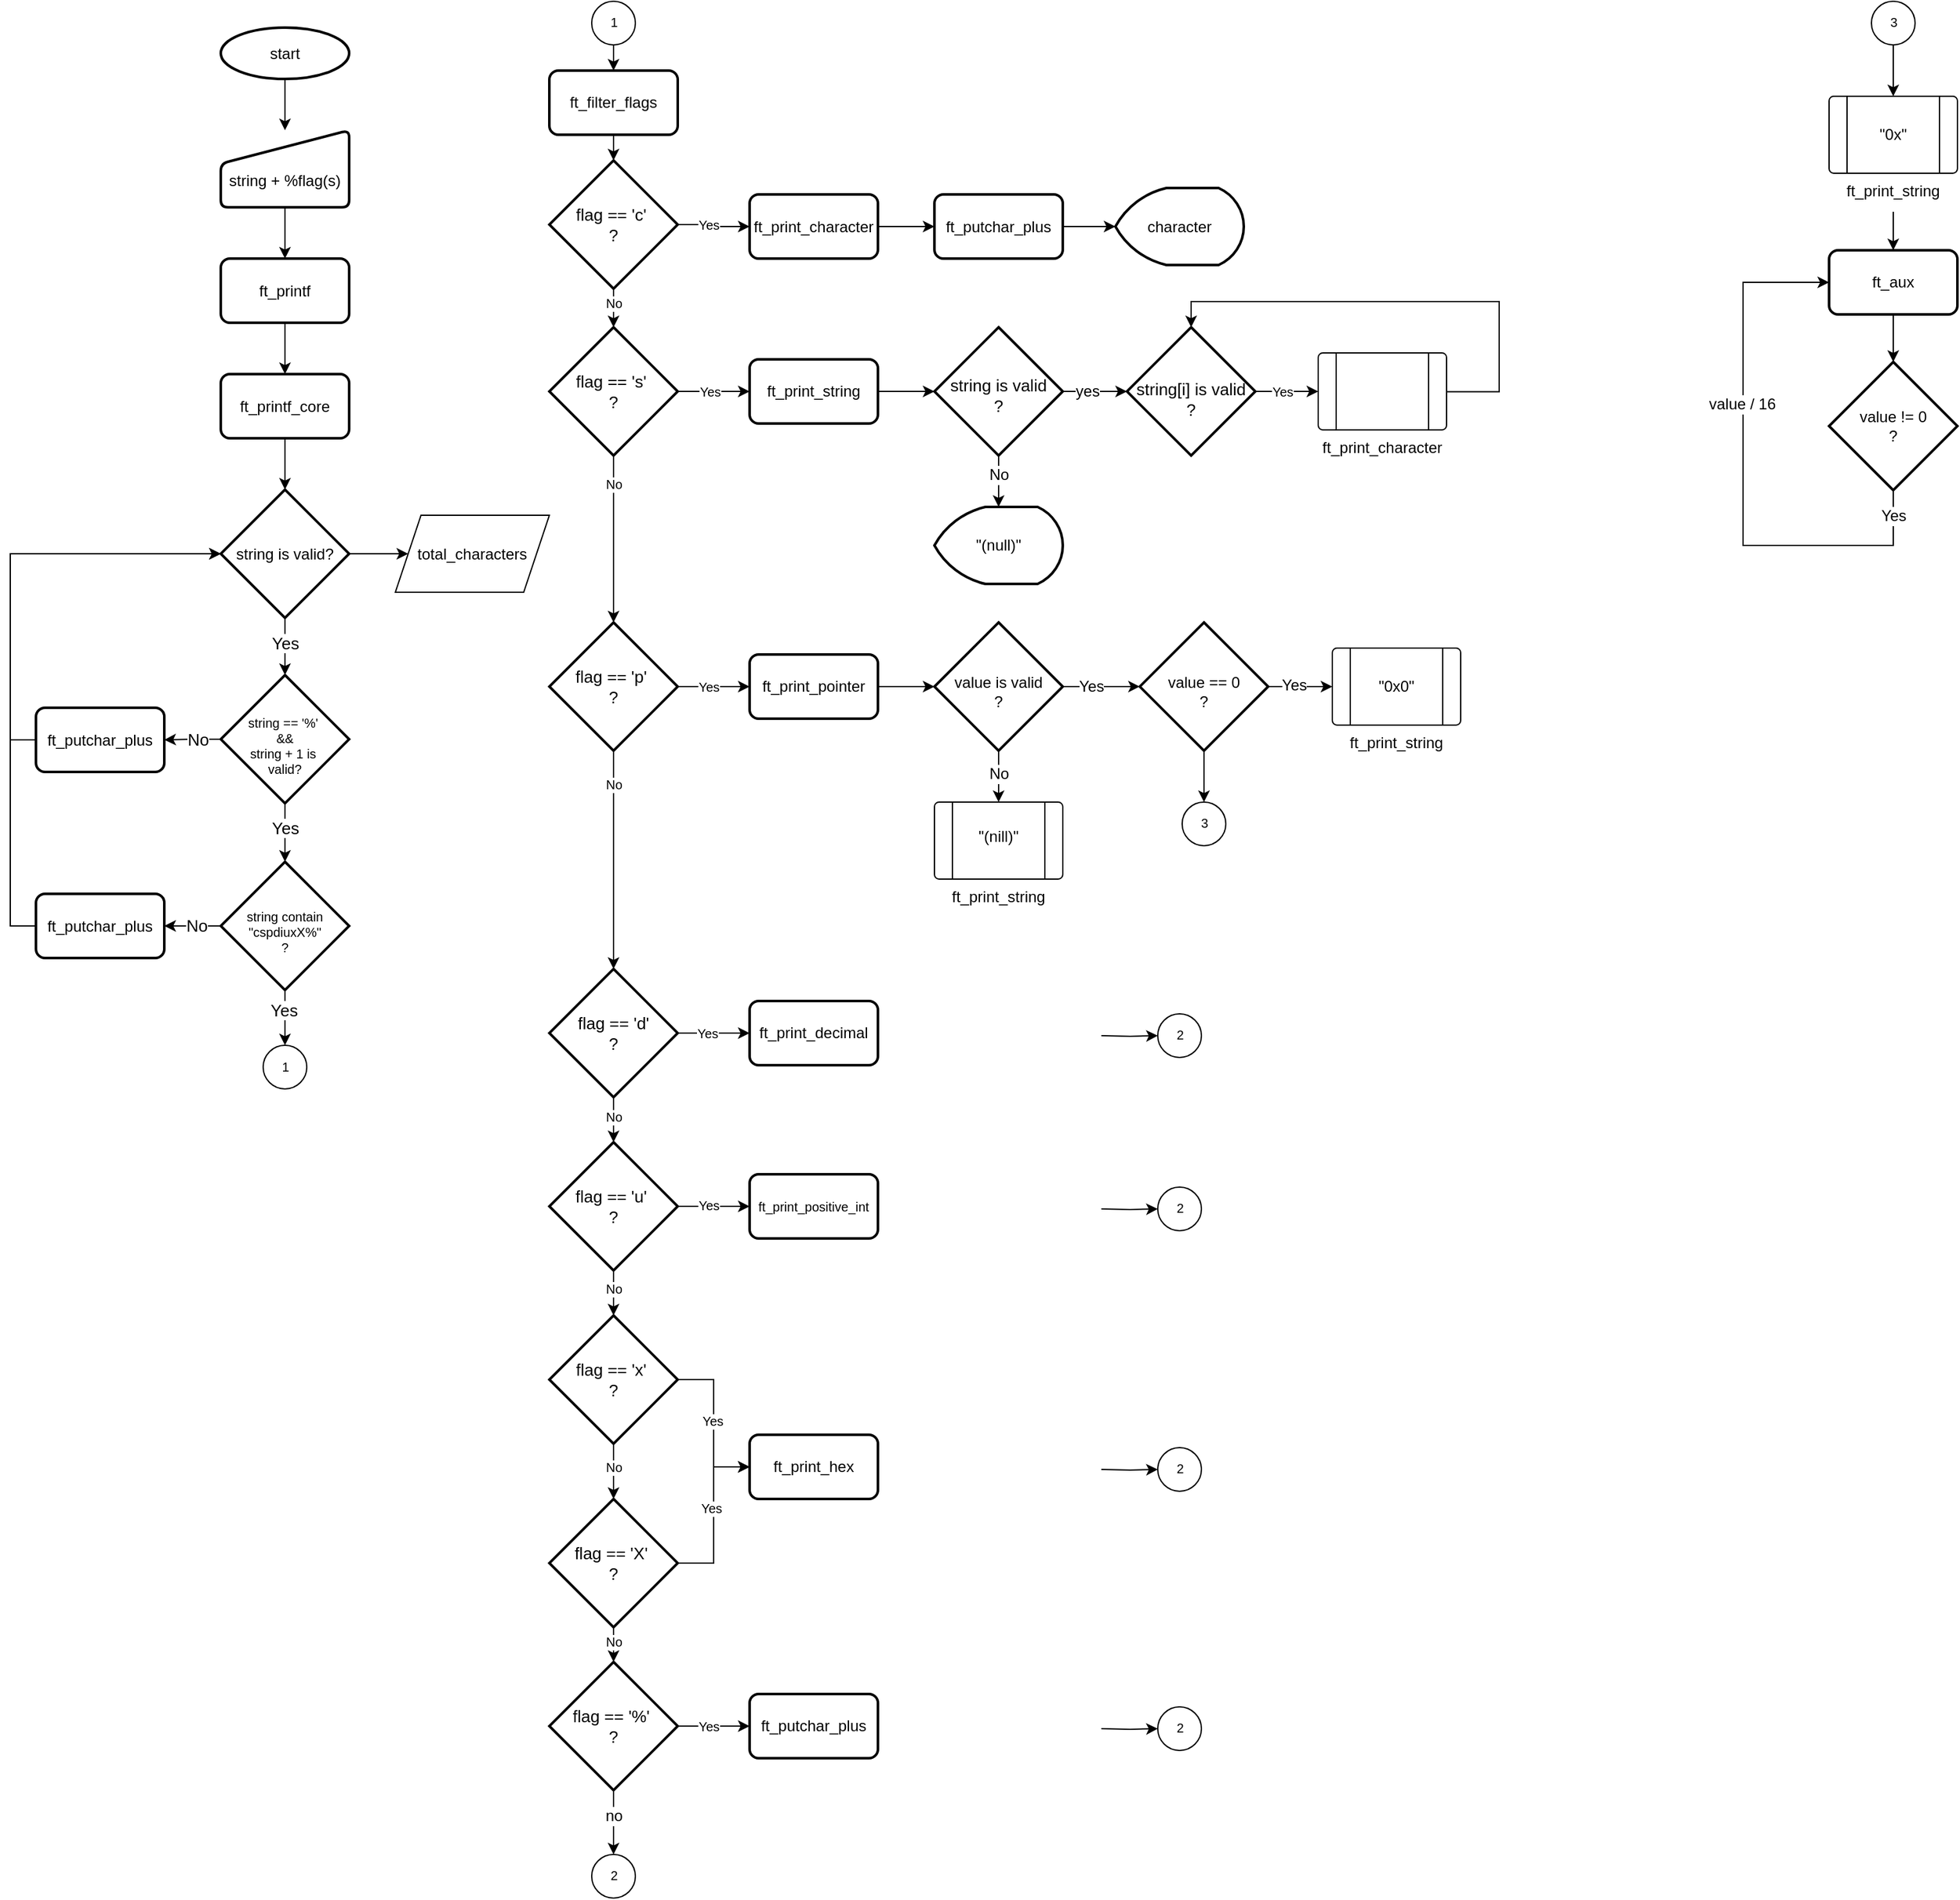 <mxfile version="17.4.2" type="github">
  <diagram id="Z2IXjDK4iMMKSUn22XJM" name="Page-1">
    <mxGraphModel dx="1221" dy="672" grid="1" gridSize="10" guides="1" tooltips="1" connect="1" arrows="1" fold="1" page="1" pageScale="1" pageWidth="827" pageHeight="1169" math="0" shadow="0">
      <root>
        <mxCell id="0" />
        <mxCell id="1" parent="0" />
        <mxCell id="54CzL21Gr6Z5AYCmhDpJ-4" value="" style="edgeStyle=orthogonalEdgeStyle;rounded=0;orthogonalLoop=1;jettySize=auto;html=1;" edge="1" parent="1" source="54CzL21Gr6Z5AYCmhDpJ-1" target="54CzL21Gr6Z5AYCmhDpJ-3">
          <mxGeometry relative="1" as="geometry" />
        </mxCell>
        <mxCell id="54CzL21Gr6Z5AYCmhDpJ-1" value="start" style="strokeWidth=2;html=1;shape=mxgraph.flowchart.start_1;whiteSpace=wrap;" vertex="1" parent="1">
          <mxGeometry x="204.02" y="26.5" width="100" height="40" as="geometry" />
        </mxCell>
        <mxCell id="54CzL21Gr6Z5AYCmhDpJ-11" value="" style="edgeStyle=orthogonalEdgeStyle;rounded=0;orthogonalLoop=1;jettySize=auto;html=1;" edge="1" parent="1" source="54CzL21Gr6Z5AYCmhDpJ-3" target="54CzL21Gr6Z5AYCmhDpJ-10">
          <mxGeometry relative="1" as="geometry" />
        </mxCell>
        <mxCell id="54CzL21Gr6Z5AYCmhDpJ-3" value="string + %flag(s)" style="html=1;strokeWidth=2;shape=manualInput;whiteSpace=wrap;rounded=1;size=26;arcSize=11;verticalAlign=middle;horizontal=1;spacingTop=18;" vertex="1" parent="1">
          <mxGeometry x="204.02" y="106.5" width="100" height="60" as="geometry" />
        </mxCell>
        <mxCell id="54CzL21Gr6Z5AYCmhDpJ-13" value="" style="edgeStyle=orthogonalEdgeStyle;rounded=0;orthogonalLoop=1;jettySize=auto;html=1;" edge="1" parent="1" source="54CzL21Gr6Z5AYCmhDpJ-10" target="54CzL21Gr6Z5AYCmhDpJ-12">
          <mxGeometry relative="1" as="geometry" />
        </mxCell>
        <mxCell id="54CzL21Gr6Z5AYCmhDpJ-10" value="ft_printf" style="rounded=1;whiteSpace=wrap;html=1;absoluteArcSize=1;arcSize=14;strokeWidth=2;" vertex="1" parent="1">
          <mxGeometry x="204.02" y="206.5" width="100" height="50" as="geometry" />
        </mxCell>
        <mxCell id="54CzL21Gr6Z5AYCmhDpJ-15" value="" style="edgeStyle=orthogonalEdgeStyle;rounded=0;orthogonalLoop=1;jettySize=auto;html=1;" edge="1" parent="1" source="54CzL21Gr6Z5AYCmhDpJ-12" target="54CzL21Gr6Z5AYCmhDpJ-14">
          <mxGeometry relative="1" as="geometry" />
        </mxCell>
        <mxCell id="54CzL21Gr6Z5AYCmhDpJ-12" value="ft_printf_core" style="rounded=1;whiteSpace=wrap;html=1;absoluteArcSize=1;arcSize=14;strokeWidth=2;" vertex="1" parent="1">
          <mxGeometry x="204.02" y="296.5" width="100" height="50" as="geometry" />
        </mxCell>
        <mxCell id="54CzL21Gr6Z5AYCmhDpJ-17" value="" style="edgeStyle=orthogonalEdgeStyle;rounded=0;orthogonalLoop=1;jettySize=auto;html=1;" edge="1" parent="1" source="54CzL21Gr6Z5AYCmhDpJ-14" target="54CzL21Gr6Z5AYCmhDpJ-16">
          <mxGeometry relative="1" as="geometry" />
        </mxCell>
        <mxCell id="54CzL21Gr6Z5AYCmhDpJ-18" value="Yes" style="edgeLabel;html=1;align=center;verticalAlign=middle;resizable=0;points=[];fontSize=13;" vertex="1" connectable="0" parent="54CzL21Gr6Z5AYCmhDpJ-17">
          <mxGeometry x="-0.033" y="5" relative="1" as="geometry">
            <mxPoint x="-5" y="-2" as="offset" />
          </mxGeometry>
        </mxCell>
        <mxCell id="54CzL21Gr6Z5AYCmhDpJ-245" style="edgeStyle=orthogonalEdgeStyle;rounded=0;orthogonalLoop=1;jettySize=auto;html=1;exitX=1;exitY=0.5;exitDx=0;exitDy=0;exitPerimeter=0;entryX=0;entryY=0.5;entryDx=0;entryDy=0;fontSize=12;" edge="1" parent="1" source="54CzL21Gr6Z5AYCmhDpJ-14" target="54CzL21Gr6Z5AYCmhDpJ-246">
          <mxGeometry relative="1" as="geometry">
            <mxPoint x="340" y="436.5" as="targetPoint" />
          </mxGeometry>
        </mxCell>
        <mxCell id="54CzL21Gr6Z5AYCmhDpJ-14" value="string is valid?" style="strokeWidth=2;html=1;shape=mxgraph.flowchart.decision;whiteSpace=wrap;" vertex="1" parent="1">
          <mxGeometry x="204.02" y="386.5" width="100" height="100" as="geometry" />
        </mxCell>
        <mxCell id="54CzL21Gr6Z5AYCmhDpJ-20" value="" style="edgeStyle=orthogonalEdgeStyle;rounded=0;orthogonalLoop=1;jettySize=auto;html=1;fontSize=13;exitX=0.5;exitY=1;exitDx=0;exitDy=0;exitPerimeter=0;" edge="1" parent="1" source="54CzL21Gr6Z5AYCmhDpJ-16" target="54CzL21Gr6Z5AYCmhDpJ-19">
          <mxGeometry relative="1" as="geometry">
            <mxPoint x="390.02" y="726.5" as="sourcePoint" />
          </mxGeometry>
        </mxCell>
        <mxCell id="54CzL21Gr6Z5AYCmhDpJ-21" value="Yes" style="edgeLabel;html=1;align=center;verticalAlign=middle;resizable=0;points=[];fontSize=13;" vertex="1" connectable="0" parent="54CzL21Gr6Z5AYCmhDpJ-20">
          <mxGeometry x="-0.247" y="-1" relative="1" as="geometry">
            <mxPoint x="1" y="2" as="offset" />
          </mxGeometry>
        </mxCell>
        <mxCell id="54CzL21Gr6Z5AYCmhDpJ-29" value="" style="edgeStyle=orthogonalEdgeStyle;rounded=0;orthogonalLoop=1;jettySize=auto;html=1;fontSize=13;exitX=0;exitY=0.5;exitDx=0;exitDy=0;exitPerimeter=0;" edge="1" parent="1" source="54CzL21Gr6Z5AYCmhDpJ-16" target="54CzL21Gr6Z5AYCmhDpJ-28">
          <mxGeometry relative="1" as="geometry" />
        </mxCell>
        <mxCell id="54CzL21Gr6Z5AYCmhDpJ-30" value="No" style="edgeLabel;html=1;align=center;verticalAlign=middle;resizable=0;points=[];fontSize=13;" vertex="1" connectable="0" parent="54CzL21Gr6Z5AYCmhDpJ-29">
          <mxGeometry x="0.197" relative="1" as="geometry">
            <mxPoint x="8" y="-1" as="offset" />
          </mxGeometry>
        </mxCell>
        <mxCell id="54CzL21Gr6Z5AYCmhDpJ-16" value="string == &#39;%&#39;&amp;nbsp;&lt;br style=&quot;font-size: 10px;&quot;&gt;&amp;amp;&amp;amp;&lt;br style=&quot;font-size: 10px;&quot;&gt;string + 1 is&amp;nbsp;&lt;br style=&quot;font-size: 10px;&quot;&gt;valid?" style="strokeWidth=2;html=1;shape=mxgraph.flowchart.decision;whiteSpace=wrap;fontSize=10;spacingTop=9;" vertex="1" parent="1">
          <mxGeometry x="204.02" y="531" width="100" height="100" as="geometry" />
        </mxCell>
        <mxCell id="54CzL21Gr6Z5AYCmhDpJ-26" value="" style="edgeStyle=orthogonalEdgeStyle;rounded=0;orthogonalLoop=1;jettySize=auto;html=1;fontSize=13;exitX=0;exitY=0.5;exitDx=0;exitDy=0;exitPerimeter=0;" edge="1" parent="1" source="54CzL21Gr6Z5AYCmhDpJ-19" target="54CzL21Gr6Z5AYCmhDpJ-25">
          <mxGeometry relative="1" as="geometry">
            <mxPoint x="290.02" y="786.5" as="sourcePoint" />
          </mxGeometry>
        </mxCell>
        <mxCell id="54CzL21Gr6Z5AYCmhDpJ-27" value="No" style="edgeLabel;html=1;align=center;verticalAlign=middle;resizable=0;points=[];fontSize=13;" vertex="1" connectable="0" parent="54CzL21Gr6Z5AYCmhDpJ-26">
          <mxGeometry x="0.265" relative="1" as="geometry">
            <mxPoint x="9" y="-1" as="offset" />
          </mxGeometry>
        </mxCell>
        <mxCell id="54CzL21Gr6Z5AYCmhDpJ-34" value="" style="edgeStyle=orthogonalEdgeStyle;rounded=0;orthogonalLoop=1;jettySize=auto;html=1;fontSize=13;entryX=0.5;entryY=0;entryDx=0;entryDy=0;entryPerimeter=0;" edge="1" parent="1" source="54CzL21Gr6Z5AYCmhDpJ-19" target="54CzL21Gr6Z5AYCmhDpJ-160">
          <mxGeometry relative="1" as="geometry">
            <mxPoint x="254.02" y="816.5" as="targetPoint" />
          </mxGeometry>
        </mxCell>
        <mxCell id="54CzL21Gr6Z5AYCmhDpJ-35" value="Yes" style="edgeLabel;html=1;align=center;verticalAlign=middle;resizable=0;points=[];fontSize=13;" vertex="1" connectable="0" parent="54CzL21Gr6Z5AYCmhDpJ-34">
          <mxGeometry x="-0.722" y="-1" relative="1" as="geometry">
            <mxPoint y="9" as="offset" />
          </mxGeometry>
        </mxCell>
        <mxCell id="54CzL21Gr6Z5AYCmhDpJ-19" value="string contain&lt;br&gt;&quot;cspdiuxX%&quot;&lt;br&gt;?" style="strokeWidth=2;html=1;shape=mxgraph.flowchart.decision;whiteSpace=wrap;fontSize=10;spacingTop=9;" vertex="1" parent="1">
          <mxGeometry x="204.02" y="676.5" width="100" height="100" as="geometry" />
        </mxCell>
        <mxCell id="54CzL21Gr6Z5AYCmhDpJ-39" style="edgeStyle=orthogonalEdgeStyle;rounded=0;orthogonalLoop=1;jettySize=auto;html=1;exitX=0;exitY=0.5;exitDx=0;exitDy=0;entryX=0;entryY=0.5;entryDx=0;entryDy=0;entryPerimeter=0;fontSize=13;" edge="1" parent="1" source="54CzL21Gr6Z5AYCmhDpJ-25" target="54CzL21Gr6Z5AYCmhDpJ-14">
          <mxGeometry relative="1" as="geometry" />
        </mxCell>
        <mxCell id="54CzL21Gr6Z5AYCmhDpJ-25" value="ft_putchar_plus" style="rounded=1;whiteSpace=wrap;html=1;absoluteArcSize=1;arcSize=14;strokeWidth=2;" vertex="1" parent="1">
          <mxGeometry x="60.02" y="701.5" width="100" height="50" as="geometry" />
        </mxCell>
        <mxCell id="54CzL21Gr6Z5AYCmhDpJ-37" style="edgeStyle=orthogonalEdgeStyle;rounded=0;orthogonalLoop=1;jettySize=auto;html=1;entryX=0;entryY=0.5;entryDx=0;entryDy=0;entryPerimeter=0;fontSize=13;exitX=0;exitY=0.5;exitDx=0;exitDy=0;" edge="1" parent="1" source="54CzL21Gr6Z5AYCmhDpJ-28" target="54CzL21Gr6Z5AYCmhDpJ-14">
          <mxGeometry relative="1" as="geometry" />
        </mxCell>
        <mxCell id="54CzL21Gr6Z5AYCmhDpJ-28" value="ft_putchar_plus" style="rounded=1;whiteSpace=wrap;html=1;absoluteArcSize=1;arcSize=14;strokeWidth=2;" vertex="1" parent="1">
          <mxGeometry x="60.02" y="556.5" width="100" height="50" as="geometry" />
        </mxCell>
        <mxCell id="54CzL21Gr6Z5AYCmhDpJ-109" value="" style="edgeStyle=orthogonalEdgeStyle;rounded=0;orthogonalLoop=1;jettySize=auto;html=1;fontSize=13;" edge="1" parent="1" source="54CzL21Gr6Z5AYCmhDpJ-110" target="54CzL21Gr6Z5AYCmhDpJ-115">
          <mxGeometry relative="1" as="geometry" />
        </mxCell>
        <mxCell id="54CzL21Gr6Z5AYCmhDpJ-110" value="ft_filter_flags" style="rounded=1;whiteSpace=wrap;html=1;absoluteArcSize=1;arcSize=14;strokeWidth=2;" vertex="1" parent="1">
          <mxGeometry x="460" y="60" width="100" height="50" as="geometry" />
        </mxCell>
        <mxCell id="54CzL21Gr6Z5AYCmhDpJ-111" value="" style="edgeStyle=orthogonalEdgeStyle;rounded=0;orthogonalLoop=1;jettySize=auto;html=1;fontSize=13;" edge="1" parent="1" source="54CzL21Gr6Z5AYCmhDpJ-115" target="54CzL21Gr6Z5AYCmhDpJ-120">
          <mxGeometry relative="1" as="geometry">
            <Array as="points">
              <mxPoint x="510" y="230" />
              <mxPoint x="510" y="230" />
            </Array>
          </mxGeometry>
        </mxCell>
        <mxCell id="54CzL21Gr6Z5AYCmhDpJ-112" value="No" style="edgeLabel;html=1;align=center;verticalAlign=middle;resizable=0;points=[];fontSize=10;" vertex="1" connectable="0" parent="54CzL21Gr6Z5AYCmhDpJ-111">
          <mxGeometry x="0.253" relative="1" as="geometry">
            <mxPoint y="-8" as="offset" />
          </mxGeometry>
        </mxCell>
        <mxCell id="54CzL21Gr6Z5AYCmhDpJ-113" style="edgeStyle=orthogonalEdgeStyle;rounded=0;orthogonalLoop=1;jettySize=auto;html=1;entryX=0;entryY=0.5;entryDx=0;entryDy=0;fontSize=13;exitX=1;exitY=0.5;exitDx=0;exitDy=0;exitPerimeter=0;" edge="1" parent="1" source="54CzL21Gr6Z5AYCmhDpJ-115" target="54CzL21Gr6Z5AYCmhDpJ-121">
          <mxGeometry relative="1" as="geometry" />
        </mxCell>
        <mxCell id="54CzL21Gr6Z5AYCmhDpJ-114" value="Yes" style="edgeLabel;html=1;align=center;verticalAlign=middle;resizable=0;points=[];fontSize=10;" vertex="1" connectable="0" parent="54CzL21Gr6Z5AYCmhDpJ-113">
          <mxGeometry x="-0.247" relative="1" as="geometry">
            <mxPoint x="2" as="offset" />
          </mxGeometry>
        </mxCell>
        <mxCell id="54CzL21Gr6Z5AYCmhDpJ-115" value="flag == &#39;c&#39;&amp;nbsp;&lt;br&gt;?" style="strokeWidth=2;html=1;shape=mxgraph.flowchart.decision;whiteSpace=wrap;fontSize=13;" vertex="1" parent="1">
          <mxGeometry x="460" y="130" width="100" height="100" as="geometry" />
        </mxCell>
        <mxCell id="54CzL21Gr6Z5AYCmhDpJ-116" style="edgeStyle=orthogonalEdgeStyle;rounded=0;orthogonalLoop=1;jettySize=auto;html=1;entryX=0;entryY=0.5;entryDx=0;entryDy=0;fontSize=13;" edge="1" parent="1" source="54CzL21Gr6Z5AYCmhDpJ-120" target="54CzL21Gr6Z5AYCmhDpJ-122">
          <mxGeometry relative="1" as="geometry" />
        </mxCell>
        <mxCell id="54CzL21Gr6Z5AYCmhDpJ-117" value="Yes" style="edgeLabel;html=1;align=center;verticalAlign=middle;resizable=0;points=[];fontSize=10;" vertex="1" connectable="0" parent="54CzL21Gr6Z5AYCmhDpJ-116">
          <mxGeometry x="0.26" y="-1" relative="1" as="geometry">
            <mxPoint x="-11" y="-1" as="offset" />
          </mxGeometry>
        </mxCell>
        <mxCell id="54CzL21Gr6Z5AYCmhDpJ-118" value="" style="edgeStyle=orthogonalEdgeStyle;rounded=0;orthogonalLoop=1;jettySize=auto;html=1;fontSize=13;" edge="1" parent="1" source="54CzL21Gr6Z5AYCmhDpJ-120" target="54CzL21Gr6Z5AYCmhDpJ-128">
          <mxGeometry relative="1" as="geometry" />
        </mxCell>
        <mxCell id="54CzL21Gr6Z5AYCmhDpJ-119" value="No" style="edgeLabel;html=1;align=center;verticalAlign=middle;resizable=0;points=[];fontSize=10;" vertex="1" connectable="0" parent="54CzL21Gr6Z5AYCmhDpJ-118">
          <mxGeometry x="-0.725" y="2" relative="1" as="geometry">
            <mxPoint x="-2" y="4" as="offset" />
          </mxGeometry>
        </mxCell>
        <mxCell id="54CzL21Gr6Z5AYCmhDpJ-120" value="flag == &#39;s&#39;&amp;nbsp;&lt;br&gt;?" style="strokeWidth=2;html=1;shape=mxgraph.flowchart.decision;whiteSpace=wrap;fontSize=13;" vertex="1" parent="1">
          <mxGeometry x="460" y="260" width="100" height="100" as="geometry" />
        </mxCell>
        <mxCell id="54CzL21Gr6Z5AYCmhDpJ-187" style="edgeStyle=orthogonalEdgeStyle;rounded=0;orthogonalLoop=1;jettySize=auto;html=1;exitX=1;exitY=0.5;exitDx=0;exitDy=0;entryX=0;entryY=0.5;entryDx=0;entryDy=0;fontSize=10;" edge="1" parent="1" source="54CzL21Gr6Z5AYCmhDpJ-121" target="54CzL21Gr6Z5AYCmhDpJ-188">
          <mxGeometry relative="1" as="geometry">
            <mxPoint x="760" y="181.5" as="targetPoint" />
          </mxGeometry>
        </mxCell>
        <mxCell id="54CzL21Gr6Z5AYCmhDpJ-121" value="ft_print_character" style="rounded=1;whiteSpace=wrap;html=1;absoluteArcSize=1;arcSize=14;strokeWidth=2;" vertex="1" parent="1">
          <mxGeometry x="616" y="156.5" width="100" height="50" as="geometry" />
        </mxCell>
        <mxCell id="54CzL21Gr6Z5AYCmhDpJ-196" style="edgeStyle=orthogonalEdgeStyle;rounded=0;orthogonalLoop=1;jettySize=auto;html=1;entryX=0;entryY=0.5;entryDx=0;entryDy=0;entryPerimeter=0;fontSize=12;" edge="1" parent="1" source="54CzL21Gr6Z5AYCmhDpJ-122" target="54CzL21Gr6Z5AYCmhDpJ-195">
          <mxGeometry relative="1" as="geometry" />
        </mxCell>
        <mxCell id="54CzL21Gr6Z5AYCmhDpJ-122" value="ft_print_string" style="rounded=1;whiteSpace=wrap;html=1;absoluteArcSize=1;arcSize=14;strokeWidth=2;" vertex="1" parent="1">
          <mxGeometry x="616" y="285" width="100" height="50" as="geometry" />
        </mxCell>
        <mxCell id="54CzL21Gr6Z5AYCmhDpJ-123" style="edgeStyle=orthogonalEdgeStyle;rounded=0;orthogonalLoop=1;jettySize=auto;html=1;entryX=0;entryY=0.5;entryDx=0;entryDy=0;fontSize=13;" edge="1" parent="1" source="54CzL21Gr6Z5AYCmhDpJ-128" target="54CzL21Gr6Z5AYCmhDpJ-129">
          <mxGeometry relative="1" as="geometry" />
        </mxCell>
        <mxCell id="54CzL21Gr6Z5AYCmhDpJ-124" value="Yes" style="edgeLabel;html=1;align=center;verticalAlign=middle;resizable=0;points=[];fontSize=10;" vertex="1" connectable="0" parent="54CzL21Gr6Z5AYCmhDpJ-123">
          <mxGeometry x="0.292" y="-1" relative="1" as="geometry">
            <mxPoint x="-12" y="-1" as="offset" />
          </mxGeometry>
        </mxCell>
        <mxCell id="54CzL21Gr6Z5AYCmhDpJ-125" value="" style="edgeStyle=orthogonalEdgeStyle;rounded=0;orthogonalLoop=1;jettySize=auto;html=1;fontSize=13;" edge="1" parent="1" source="54CzL21Gr6Z5AYCmhDpJ-128" target="54CzL21Gr6Z5AYCmhDpJ-134">
          <mxGeometry relative="1" as="geometry" />
        </mxCell>
        <mxCell id="54CzL21Gr6Z5AYCmhDpJ-127" value="No" style="edgeLabel;html=1;align=center;verticalAlign=middle;resizable=0;points=[];fontSize=10;" vertex="1" connectable="0" parent="54CzL21Gr6Z5AYCmhDpJ-125">
          <mxGeometry x="-0.752" y="-2" relative="1" as="geometry">
            <mxPoint x="2" y="5" as="offset" />
          </mxGeometry>
        </mxCell>
        <mxCell id="54CzL21Gr6Z5AYCmhDpJ-128" value="flag == &#39;p&#39;&amp;nbsp;&lt;br&gt;?" style="strokeWidth=2;html=1;shape=mxgraph.flowchart.decision;whiteSpace=wrap;fontSize=13;" vertex="1" parent="1">
          <mxGeometry x="460" y="490" width="100" height="100" as="geometry" />
        </mxCell>
        <mxCell id="54CzL21Gr6Z5AYCmhDpJ-225" style="edgeStyle=orthogonalEdgeStyle;rounded=0;orthogonalLoop=1;jettySize=auto;html=1;exitX=1;exitY=0.5;exitDx=0;exitDy=0;entryX=0;entryY=0.5;entryDx=0;entryDy=0;entryPerimeter=0;fontSize=12;" edge="1" parent="1" source="54CzL21Gr6Z5AYCmhDpJ-129" target="54CzL21Gr6Z5AYCmhDpJ-224">
          <mxGeometry relative="1" as="geometry" />
        </mxCell>
        <mxCell id="54CzL21Gr6Z5AYCmhDpJ-129" value="ft_print_pointer" style="rounded=1;whiteSpace=wrap;html=1;absoluteArcSize=1;arcSize=14;strokeWidth=2;" vertex="1" parent="1">
          <mxGeometry x="616" y="515" width="100" height="50" as="geometry" />
        </mxCell>
        <mxCell id="54CzL21Gr6Z5AYCmhDpJ-130" style="edgeStyle=orthogonalEdgeStyle;rounded=0;orthogonalLoop=1;jettySize=auto;html=1;entryX=0;entryY=0.5;entryDx=0;entryDy=0;fontSize=13;" edge="1" parent="1" source="54CzL21Gr6Z5AYCmhDpJ-134" target="54CzL21Gr6Z5AYCmhDpJ-135">
          <mxGeometry relative="1" as="geometry" />
        </mxCell>
        <mxCell id="54CzL21Gr6Z5AYCmhDpJ-131" value="Yes" style="edgeLabel;html=1;align=center;verticalAlign=middle;resizable=0;points=[];fontSize=10;" vertex="1" connectable="0" parent="54CzL21Gr6Z5AYCmhDpJ-130">
          <mxGeometry x="0.18" relative="1" as="geometry">
            <mxPoint x="-10" as="offset" />
          </mxGeometry>
        </mxCell>
        <mxCell id="54CzL21Gr6Z5AYCmhDpJ-132" value="" style="edgeStyle=orthogonalEdgeStyle;rounded=0;orthogonalLoop=1;jettySize=auto;html=1;fontSize=13;" edge="1" parent="1" source="54CzL21Gr6Z5AYCmhDpJ-134" target="54CzL21Gr6Z5AYCmhDpJ-140">
          <mxGeometry relative="1" as="geometry" />
        </mxCell>
        <mxCell id="54CzL21Gr6Z5AYCmhDpJ-133" value="No" style="edgeLabel;html=1;align=center;verticalAlign=middle;resizable=0;points=[];fontSize=10;" vertex="1" connectable="0" parent="54CzL21Gr6Z5AYCmhDpJ-132">
          <mxGeometry x="-0.745" relative="1" as="geometry">
            <mxPoint y="9" as="offset" />
          </mxGeometry>
        </mxCell>
        <mxCell id="54CzL21Gr6Z5AYCmhDpJ-134" value="flag == &#39;d&#39;&lt;br&gt;?" style="strokeWidth=2;html=1;shape=mxgraph.flowchart.decision;whiteSpace=wrap;fontSize=13;" vertex="1" parent="1">
          <mxGeometry x="460" y="760" width="100" height="100" as="geometry" />
        </mxCell>
        <mxCell id="54CzL21Gr6Z5AYCmhDpJ-180" style="edgeStyle=orthogonalEdgeStyle;rounded=0;orthogonalLoop=1;jettySize=auto;html=1;entryX=0;entryY=0.5;entryDx=0;entryDy=0;entryPerimeter=0;fontSize=10;" edge="1" parent="1" target="54CzL21Gr6Z5AYCmhDpJ-173">
          <mxGeometry relative="1" as="geometry">
            <mxPoint x="890" y="812" as="sourcePoint" />
          </mxGeometry>
        </mxCell>
        <mxCell id="54CzL21Gr6Z5AYCmhDpJ-135" value="ft_print_decimal" style="rounded=1;whiteSpace=wrap;html=1;absoluteArcSize=1;arcSize=14;strokeWidth=2;" vertex="1" parent="1">
          <mxGeometry x="616" y="785" width="100" height="50" as="geometry" />
        </mxCell>
        <mxCell id="54CzL21Gr6Z5AYCmhDpJ-136" style="edgeStyle=orthogonalEdgeStyle;rounded=0;orthogonalLoop=1;jettySize=auto;html=1;entryX=0;entryY=0.5;entryDx=0;entryDy=0;fontSize=13;" edge="1" parent="1" source="54CzL21Gr6Z5AYCmhDpJ-140" target="54CzL21Gr6Z5AYCmhDpJ-141">
          <mxGeometry relative="1" as="geometry" />
        </mxCell>
        <mxCell id="54CzL21Gr6Z5AYCmhDpJ-137" value="Yes" style="edgeLabel;html=1;align=center;verticalAlign=middle;resizable=0;points=[];fontSize=10;" vertex="1" connectable="0" parent="54CzL21Gr6Z5AYCmhDpJ-136">
          <mxGeometry x="0.276" y="1" relative="1" as="geometry">
            <mxPoint x="-12" as="offset" />
          </mxGeometry>
        </mxCell>
        <mxCell id="54CzL21Gr6Z5AYCmhDpJ-138" value="" style="edgeStyle=orthogonalEdgeStyle;rounded=0;orthogonalLoop=1;jettySize=auto;html=1;fontSize=13;" edge="1" parent="1" source="54CzL21Gr6Z5AYCmhDpJ-140" target="54CzL21Gr6Z5AYCmhDpJ-146">
          <mxGeometry relative="1" as="geometry" />
        </mxCell>
        <mxCell id="54CzL21Gr6Z5AYCmhDpJ-139" value="No" style="edgeLabel;html=1;align=center;verticalAlign=middle;resizable=0;points=[];fontSize=10;" vertex="1" connectable="0" parent="54CzL21Gr6Z5AYCmhDpJ-138">
          <mxGeometry x="-0.78" y="-1" relative="1" as="geometry">
            <mxPoint x="1" y="9" as="offset" />
          </mxGeometry>
        </mxCell>
        <mxCell id="54CzL21Gr6Z5AYCmhDpJ-140" value="flag == &#39;u&#39;&amp;nbsp;&lt;br&gt;?" style="strokeWidth=2;html=1;shape=mxgraph.flowchart.decision;whiteSpace=wrap;fontSize=13;" vertex="1" parent="1">
          <mxGeometry x="460" y="895" width="100" height="100" as="geometry" />
        </mxCell>
        <mxCell id="54CzL21Gr6Z5AYCmhDpJ-179" style="edgeStyle=orthogonalEdgeStyle;rounded=0;orthogonalLoop=1;jettySize=auto;html=1;entryX=0;entryY=0.5;entryDx=0;entryDy=0;entryPerimeter=0;fontSize=10;" edge="1" parent="1" target="54CzL21Gr6Z5AYCmhDpJ-174">
          <mxGeometry relative="1" as="geometry">
            <mxPoint x="890" y="947" as="sourcePoint" />
          </mxGeometry>
        </mxCell>
        <mxCell id="54CzL21Gr6Z5AYCmhDpJ-141" value="ft_print_positive_int" style="rounded=1;whiteSpace=wrap;html=1;absoluteArcSize=1;arcSize=14;strokeWidth=2;fontSize=10;" vertex="1" parent="1">
          <mxGeometry x="616" y="920" width="100" height="50" as="geometry" />
        </mxCell>
        <mxCell id="54CzL21Gr6Z5AYCmhDpJ-142" style="edgeStyle=orthogonalEdgeStyle;rounded=0;orthogonalLoop=1;jettySize=auto;html=1;entryX=0;entryY=0.5;entryDx=0;entryDy=0;fontSize=13;" edge="1" parent="1" source="54CzL21Gr6Z5AYCmhDpJ-146" target="54CzL21Gr6Z5AYCmhDpJ-147">
          <mxGeometry relative="1" as="geometry" />
        </mxCell>
        <mxCell id="54CzL21Gr6Z5AYCmhDpJ-143" value="Yes" style="edgeLabel;html=1;align=center;verticalAlign=middle;resizable=0;points=[];fontSize=10;" vertex="1" connectable="0" parent="54CzL21Gr6Z5AYCmhDpJ-142">
          <mxGeometry x="-0.107" relative="1" as="geometry">
            <mxPoint x="-1" y="4" as="offset" />
          </mxGeometry>
        </mxCell>
        <mxCell id="54CzL21Gr6Z5AYCmhDpJ-144" value="" style="edgeStyle=orthogonalEdgeStyle;rounded=0;orthogonalLoop=1;jettySize=auto;html=1;fontSize=13;" edge="1" parent="1" source="54CzL21Gr6Z5AYCmhDpJ-146" target="54CzL21Gr6Z5AYCmhDpJ-152">
          <mxGeometry relative="1" as="geometry" />
        </mxCell>
        <mxCell id="54CzL21Gr6Z5AYCmhDpJ-145" value="No" style="edgeLabel;html=1;align=center;verticalAlign=middle;resizable=0;points=[];fontSize=10;" vertex="1" connectable="0" parent="54CzL21Gr6Z5AYCmhDpJ-144">
          <mxGeometry x="-0.658" y="1" relative="1" as="geometry">
            <mxPoint x="-1" y="10" as="offset" />
          </mxGeometry>
        </mxCell>
        <mxCell id="54CzL21Gr6Z5AYCmhDpJ-146" value="flag == &#39;x&#39;&amp;nbsp;&lt;br&gt;?" style="strokeWidth=2;html=1;shape=mxgraph.flowchart.decision;whiteSpace=wrap;fontSize=13;" vertex="1" parent="1">
          <mxGeometry x="460" y="1030" width="100" height="100" as="geometry" />
        </mxCell>
        <mxCell id="54CzL21Gr6Z5AYCmhDpJ-178" style="edgeStyle=orthogonalEdgeStyle;rounded=0;orthogonalLoop=1;jettySize=auto;html=1;entryX=0;entryY=0.5;entryDx=0;entryDy=0;entryPerimeter=0;fontSize=10;" edge="1" parent="1" target="54CzL21Gr6Z5AYCmhDpJ-175">
          <mxGeometry relative="1" as="geometry">
            <mxPoint x="890" y="1150" as="sourcePoint" />
          </mxGeometry>
        </mxCell>
        <mxCell id="54CzL21Gr6Z5AYCmhDpJ-147" value="ft_print_hex" style="rounded=1;whiteSpace=wrap;html=1;absoluteArcSize=1;arcSize=14;strokeWidth=2;" vertex="1" parent="1">
          <mxGeometry x="616" y="1123" width="100" height="50" as="geometry" />
        </mxCell>
        <mxCell id="54CzL21Gr6Z5AYCmhDpJ-148" style="edgeStyle=orthogonalEdgeStyle;rounded=0;orthogonalLoop=1;jettySize=auto;html=1;entryX=0;entryY=0.5;entryDx=0;entryDy=0;fontSize=13;" edge="1" parent="1" source="54CzL21Gr6Z5AYCmhDpJ-152" target="54CzL21Gr6Z5AYCmhDpJ-147">
          <mxGeometry relative="1" as="geometry">
            <mxPoint x="416" y="1240" as="targetPoint" />
          </mxGeometry>
        </mxCell>
        <mxCell id="54CzL21Gr6Z5AYCmhDpJ-149" value="Yes" style="edgeLabel;html=1;align=center;verticalAlign=middle;resizable=0;points=[];fontSize=10;" vertex="1" connectable="0" parent="54CzL21Gr6Z5AYCmhDpJ-148">
          <mxGeometry x="0.262" y="2" relative="1" as="geometry">
            <mxPoint y="11" as="offset" />
          </mxGeometry>
        </mxCell>
        <mxCell id="54CzL21Gr6Z5AYCmhDpJ-150" value="" style="edgeStyle=orthogonalEdgeStyle;rounded=0;orthogonalLoop=1;jettySize=auto;html=1;fontSize=13;" edge="1" parent="1" source="54CzL21Gr6Z5AYCmhDpJ-152" target="54CzL21Gr6Z5AYCmhDpJ-155">
          <mxGeometry relative="1" as="geometry" />
        </mxCell>
        <mxCell id="54CzL21Gr6Z5AYCmhDpJ-151" value="No" style="edgeLabel;html=1;align=center;verticalAlign=middle;resizable=0;points=[];fontSize=10;" vertex="1" connectable="0" parent="54CzL21Gr6Z5AYCmhDpJ-150">
          <mxGeometry x="-0.343" y="2" relative="1" as="geometry">
            <mxPoint x="-2" y="-7" as="offset" />
          </mxGeometry>
        </mxCell>
        <mxCell id="54CzL21Gr6Z5AYCmhDpJ-152" value="flag == &#39;X&#39;&amp;nbsp;&lt;br&gt;?" style="strokeWidth=2;html=1;shape=mxgraph.flowchart.decision;whiteSpace=wrap;fontSize=13;" vertex="1" parent="1">
          <mxGeometry x="460" y="1173" width="100" height="100" as="geometry" />
        </mxCell>
        <mxCell id="54CzL21Gr6Z5AYCmhDpJ-153" style="edgeStyle=orthogonalEdgeStyle;rounded=0;orthogonalLoop=1;jettySize=auto;html=1;entryX=0;entryY=0.5;entryDx=0;entryDy=0;fontSize=13;" edge="1" parent="1" source="54CzL21Gr6Z5AYCmhDpJ-155" target="54CzL21Gr6Z5AYCmhDpJ-156">
          <mxGeometry relative="1" as="geometry" />
        </mxCell>
        <mxCell id="54CzL21Gr6Z5AYCmhDpJ-154" value="Yes" style="edgeLabel;html=1;align=center;verticalAlign=middle;resizable=0;points=[];fontSize=10;" vertex="1" connectable="0" parent="54CzL21Gr6Z5AYCmhDpJ-153">
          <mxGeometry x="0.276" relative="1" as="geometry">
            <mxPoint x="-12" as="offset" />
          </mxGeometry>
        </mxCell>
        <mxCell id="54CzL21Gr6Z5AYCmhDpJ-220" style="edgeStyle=orthogonalEdgeStyle;rounded=0;orthogonalLoop=1;jettySize=auto;html=1;exitX=0.5;exitY=1;exitDx=0;exitDy=0;exitPerimeter=0;entryX=0.5;entryY=0;entryDx=0;entryDy=0;entryPerimeter=0;fontSize=12;" edge="1" parent="1" source="54CzL21Gr6Z5AYCmhDpJ-155" target="54CzL21Gr6Z5AYCmhDpJ-219">
          <mxGeometry relative="1" as="geometry" />
        </mxCell>
        <mxCell id="54CzL21Gr6Z5AYCmhDpJ-221" value="no" style="edgeLabel;html=1;align=center;verticalAlign=middle;resizable=0;points=[];fontSize=12;" vertex="1" connectable="0" parent="54CzL21Gr6Z5AYCmhDpJ-220">
          <mxGeometry x="0.243" y="1" relative="1" as="geometry">
            <mxPoint x="-1" y="-11" as="offset" />
          </mxGeometry>
        </mxCell>
        <mxCell id="54CzL21Gr6Z5AYCmhDpJ-155" value="flag == &#39;%&#39;&amp;nbsp;&lt;br&gt;?" style="strokeWidth=2;html=1;shape=mxgraph.flowchart.decision;whiteSpace=wrap;fontSize=13;" vertex="1" parent="1">
          <mxGeometry x="460" y="1300" width="100" height="100" as="geometry" />
        </mxCell>
        <mxCell id="54CzL21Gr6Z5AYCmhDpJ-177" style="edgeStyle=orthogonalEdgeStyle;rounded=0;orthogonalLoop=1;jettySize=auto;html=1;entryX=0;entryY=0.5;entryDx=0;entryDy=0;entryPerimeter=0;fontSize=10;" edge="1" parent="1" target="54CzL21Gr6Z5AYCmhDpJ-176">
          <mxGeometry relative="1" as="geometry">
            <mxPoint x="890" y="1352" as="sourcePoint" />
          </mxGeometry>
        </mxCell>
        <mxCell id="54CzL21Gr6Z5AYCmhDpJ-156" value="ft_putchar_plus" style="rounded=1;whiteSpace=wrap;html=1;absoluteArcSize=1;arcSize=14;strokeWidth=2;" vertex="1" parent="1">
          <mxGeometry x="616" y="1325" width="100" height="50" as="geometry" />
        </mxCell>
        <mxCell id="54CzL21Gr6Z5AYCmhDpJ-160" value="1" style="verticalLabelPosition=bottom;verticalAlign=top;html=1;shape=mxgraph.flowchart.on-page_reference;fontSize=10;spacingTop=-28;spacing=0;" vertex="1" parent="1">
          <mxGeometry x="237.02" y="819.5" width="34" height="34" as="geometry" />
        </mxCell>
        <mxCell id="54CzL21Gr6Z5AYCmhDpJ-164" style="edgeStyle=orthogonalEdgeStyle;rounded=0;orthogonalLoop=1;jettySize=auto;html=1;entryX=0.5;entryY=0;entryDx=0;entryDy=0;fontSize=10;" edge="1" parent="1" source="54CzL21Gr6Z5AYCmhDpJ-161" target="54CzL21Gr6Z5AYCmhDpJ-110">
          <mxGeometry relative="1" as="geometry" />
        </mxCell>
        <mxCell id="54CzL21Gr6Z5AYCmhDpJ-161" value="1" style="verticalLabelPosition=bottom;verticalAlign=top;html=1;shape=mxgraph.flowchart.on-page_reference;fontSize=10;spacingTop=-28;spacing=0;" vertex="1" parent="1">
          <mxGeometry x="493" y="6" width="34" height="34" as="geometry" />
        </mxCell>
        <mxCell id="54CzL21Gr6Z5AYCmhDpJ-173" value="2" style="verticalLabelPosition=bottom;verticalAlign=top;html=1;shape=mxgraph.flowchart.on-page_reference;fontSize=10;spacingTop=-28;spacing=0;" vertex="1" parent="1">
          <mxGeometry x="934" y="795" width="34" height="34" as="geometry" />
        </mxCell>
        <mxCell id="54CzL21Gr6Z5AYCmhDpJ-174" value="2" style="verticalLabelPosition=bottom;verticalAlign=top;html=1;shape=mxgraph.flowchart.on-page_reference;fontSize=10;spacingTop=-28;spacing=0;" vertex="1" parent="1">
          <mxGeometry x="934" y="930" width="34" height="34" as="geometry" />
        </mxCell>
        <mxCell id="54CzL21Gr6Z5AYCmhDpJ-175" value="2" style="verticalLabelPosition=bottom;verticalAlign=top;html=1;shape=mxgraph.flowchart.on-page_reference;fontSize=10;spacingTop=-28;spacing=0;" vertex="1" parent="1">
          <mxGeometry x="934" y="1133" width="34" height="34" as="geometry" />
        </mxCell>
        <mxCell id="54CzL21Gr6Z5AYCmhDpJ-176" value="2" style="verticalLabelPosition=bottom;verticalAlign=top;html=1;shape=mxgraph.flowchart.on-page_reference;fontSize=10;spacingTop=-28;spacing=0;" vertex="1" parent="1">
          <mxGeometry x="934" y="1335" width="34" height="34" as="geometry" />
        </mxCell>
        <mxCell id="54CzL21Gr6Z5AYCmhDpJ-194" style="edgeStyle=orthogonalEdgeStyle;rounded=0;orthogonalLoop=1;jettySize=auto;html=1;exitX=1;exitY=0.5;exitDx=0;exitDy=0;entryX=0;entryY=0.5;entryDx=0;entryDy=0;entryPerimeter=0;fontSize=10;" edge="1" parent="1" source="54CzL21Gr6Z5AYCmhDpJ-188" target="54CzL21Gr6Z5AYCmhDpJ-192">
          <mxGeometry relative="1" as="geometry" />
        </mxCell>
        <mxCell id="54CzL21Gr6Z5AYCmhDpJ-188" value="ft_putchar_plus" style="rounded=1;whiteSpace=wrap;html=1;absoluteArcSize=1;arcSize=14;strokeWidth=2;" vertex="1" parent="1">
          <mxGeometry x="760" y="156.5" width="100" height="50" as="geometry" />
        </mxCell>
        <mxCell id="54CzL21Gr6Z5AYCmhDpJ-192" value="character" style="strokeWidth=2;html=1;shape=mxgraph.flowchart.display;whiteSpace=wrap;fontSize=12;" vertex="1" parent="1">
          <mxGeometry x="901" y="151.5" width="100" height="60" as="geometry" />
        </mxCell>
        <mxCell id="54CzL21Gr6Z5AYCmhDpJ-198" style="edgeStyle=orthogonalEdgeStyle;rounded=0;orthogonalLoop=1;jettySize=auto;html=1;entryX=0;entryY=0.5;entryDx=0;entryDy=0;entryPerimeter=0;fontSize=12;" edge="1" parent="1" source="54CzL21Gr6Z5AYCmhDpJ-195" target="54CzL21Gr6Z5AYCmhDpJ-197">
          <mxGeometry relative="1" as="geometry" />
        </mxCell>
        <mxCell id="54CzL21Gr6Z5AYCmhDpJ-199" value="yes" style="edgeLabel;html=1;align=center;verticalAlign=middle;resizable=0;points=[];fontSize=12;" vertex="1" connectable="0" parent="54CzL21Gr6Z5AYCmhDpJ-198">
          <mxGeometry x="-0.754" relative="1" as="geometry">
            <mxPoint x="13" as="offset" />
          </mxGeometry>
        </mxCell>
        <mxCell id="54CzL21Gr6Z5AYCmhDpJ-215" style="edgeStyle=orthogonalEdgeStyle;rounded=0;orthogonalLoop=1;jettySize=auto;html=1;entryX=0.5;entryY=0;entryDx=0;entryDy=0;entryPerimeter=0;fontSize=12;" edge="1" parent="1" source="54CzL21Gr6Z5AYCmhDpJ-195" target="54CzL21Gr6Z5AYCmhDpJ-214">
          <mxGeometry relative="1" as="geometry">
            <Array as="points">
              <mxPoint x="810" y="390" />
              <mxPoint x="810" y="390" />
            </Array>
          </mxGeometry>
        </mxCell>
        <mxCell id="54CzL21Gr6Z5AYCmhDpJ-243" value="No" style="edgeLabel;html=1;align=center;verticalAlign=middle;resizable=0;points=[];fontSize=12;" vertex="1" connectable="0" parent="54CzL21Gr6Z5AYCmhDpJ-215">
          <mxGeometry x="-0.242" relative="1" as="geometry">
            <mxPoint as="offset" />
          </mxGeometry>
        </mxCell>
        <mxCell id="54CzL21Gr6Z5AYCmhDpJ-195" value="string is valid&lt;br&gt;?" style="strokeWidth=2;html=1;shape=mxgraph.flowchart.decision;whiteSpace=wrap;fontSize=13;spacingTop=6;" vertex="1" parent="1">
          <mxGeometry x="760" y="260" width="100" height="100" as="geometry" />
        </mxCell>
        <mxCell id="54CzL21Gr6Z5AYCmhDpJ-197" value="string[i] is valid&lt;br&gt;?" style="strokeWidth=2;html=1;shape=mxgraph.flowchart.decision;whiteSpace=wrap;fontSize=13;spacingTop=11;" vertex="1" parent="1">
          <mxGeometry x="910" y="260" width="100" height="100" as="geometry" />
        </mxCell>
        <mxCell id="54CzL21Gr6Z5AYCmhDpJ-202" style="edgeStyle=orthogonalEdgeStyle;rounded=0;orthogonalLoop=1;jettySize=auto;html=1;entryX=0;entryY=0.5;entryDx=0;entryDy=0;fontSize=13;exitX=1;exitY=0.5;exitDx=0;exitDy=0;exitPerimeter=0;" edge="1" parent="1" target="54CzL21Gr6Z5AYCmhDpJ-222" source="54CzL21Gr6Z5AYCmhDpJ-197">
          <mxGeometry relative="1" as="geometry">
            <mxPoint x="1019" y="308.5" as="sourcePoint" />
            <mxPoint x="1059" y="310" as="targetPoint" />
          </mxGeometry>
        </mxCell>
        <mxCell id="54CzL21Gr6Z5AYCmhDpJ-203" value="Yes" style="edgeLabel;html=1;align=center;verticalAlign=middle;resizable=0;points=[];fontSize=10;" vertex="1" connectable="0" parent="54CzL21Gr6Z5AYCmhDpJ-202">
          <mxGeometry x="-0.247" relative="1" as="geometry">
            <mxPoint x="2" as="offset" />
          </mxGeometry>
        </mxCell>
        <mxCell id="54CzL21Gr6Z5AYCmhDpJ-204" style="edgeStyle=orthogonalEdgeStyle;rounded=0;orthogonalLoop=1;jettySize=auto;html=1;entryX=0.5;entryY=0;entryDx=0;entryDy=0;entryPerimeter=0;fontSize=10;exitX=0.977;exitY=0.505;exitDx=0;exitDy=0;exitPerimeter=0;" edge="1" parent="1" source="54CzL21Gr6Z5AYCmhDpJ-222" target="54CzL21Gr6Z5AYCmhDpJ-197">
          <mxGeometry relative="1" as="geometry">
            <mxPoint x="1159" y="310" as="sourcePoint" />
            <mxPoint x="1493" y="310" as="targetPoint" />
            <Array as="points">
              <mxPoint x="1200" y="310" />
              <mxPoint x="1200" y="240" />
              <mxPoint x="960" y="240" />
            </Array>
          </mxGeometry>
        </mxCell>
        <mxCell id="54CzL21Gr6Z5AYCmhDpJ-214" value="&quot;(null)&quot;" style="strokeWidth=2;html=1;shape=mxgraph.flowchart.display;whiteSpace=wrap;fontSize=12;" vertex="1" parent="1">
          <mxGeometry x="760" y="400" width="100" height="60" as="geometry" />
        </mxCell>
        <mxCell id="54CzL21Gr6Z5AYCmhDpJ-219" value="2" style="verticalLabelPosition=bottom;verticalAlign=top;html=1;shape=mxgraph.flowchart.on-page_reference;fontSize=10;spacingTop=-28;spacing=0;" vertex="1" parent="1">
          <mxGeometry x="493" y="1450" width="34" height="34" as="geometry" />
        </mxCell>
        <mxCell id="54CzL21Gr6Z5AYCmhDpJ-222" value="&lt;span style=&quot;font-size: 12px;&quot;&gt;&lt;font style=&quot;font-size: 12px;&quot;&gt;ft_print_character&lt;/font&gt;&lt;/span&gt;" style="verticalLabelPosition=bottom;verticalAlign=top;html=1;shape=process;whiteSpace=wrap;rounded=1;size=0.14;arcSize=6;fontSize=12;" vertex="1" parent="1">
          <mxGeometry x="1059" y="280" width="100" height="60" as="geometry" />
        </mxCell>
        <mxCell id="54CzL21Gr6Z5AYCmhDpJ-226" style="edgeStyle=orthogonalEdgeStyle;rounded=0;orthogonalLoop=1;jettySize=auto;html=1;exitX=1;exitY=0.5;exitDx=0;exitDy=0;exitPerimeter=0;fontSize=12;" edge="1" parent="1" source="54CzL21Gr6Z5AYCmhDpJ-224">
          <mxGeometry relative="1" as="geometry">
            <mxPoint x="920" y="539.955" as="targetPoint" />
          </mxGeometry>
        </mxCell>
        <mxCell id="54CzL21Gr6Z5AYCmhDpJ-237" value="Yes" style="edgeLabel;html=1;align=center;verticalAlign=middle;resizable=0;points=[];fontSize=12;" vertex="1" connectable="0" parent="54CzL21Gr6Z5AYCmhDpJ-226">
          <mxGeometry x="-0.3" y="-1" relative="1" as="geometry">
            <mxPoint x="1" y="-1" as="offset" />
          </mxGeometry>
        </mxCell>
        <mxCell id="54CzL21Gr6Z5AYCmhDpJ-228" style="edgeStyle=orthogonalEdgeStyle;rounded=0;orthogonalLoop=1;jettySize=auto;html=1;entryX=0.5;entryY=0;entryDx=0;entryDy=0;fontSize=12;" edge="1" parent="1" source="54CzL21Gr6Z5AYCmhDpJ-224" target="54CzL21Gr6Z5AYCmhDpJ-227">
          <mxGeometry relative="1" as="geometry">
            <Array as="points">
              <mxPoint x="810" y="600" />
              <mxPoint x="810" y="600" />
            </Array>
          </mxGeometry>
        </mxCell>
        <mxCell id="54CzL21Gr6Z5AYCmhDpJ-229" value="No" style="edgeLabel;html=1;align=center;verticalAlign=middle;resizable=0;points=[];fontSize=12;" vertex="1" connectable="0" parent="54CzL21Gr6Z5AYCmhDpJ-228">
          <mxGeometry x="0.295" relative="1" as="geometry">
            <mxPoint y="-8" as="offset" />
          </mxGeometry>
        </mxCell>
        <mxCell id="54CzL21Gr6Z5AYCmhDpJ-224" value="value is valid&lt;br&gt;?" style="strokeWidth=2;html=1;shape=mxgraph.flowchart.decision;whiteSpace=wrap;fontSize=12;spacingTop=7;" vertex="1" parent="1">
          <mxGeometry x="760" y="490" width="100" height="100" as="geometry" />
        </mxCell>
        <mxCell id="54CzL21Gr6Z5AYCmhDpJ-227" value="ft_print_string" style="verticalLabelPosition=bottom;verticalAlign=top;html=1;shape=process;whiteSpace=wrap;rounded=1;size=0.14;arcSize=6;fontSize=12;" vertex="1" parent="1">
          <mxGeometry x="760" y="630" width="100" height="60" as="geometry" />
        </mxCell>
        <mxCell id="54CzL21Gr6Z5AYCmhDpJ-232" value="&quot;(nill)&quot;" style="text;html=1;strokeColor=none;fillColor=none;align=center;verticalAlign=middle;whiteSpace=wrap;rounded=0;fontSize=12;" vertex="1" parent="1">
          <mxGeometry x="780" y="641.5" width="60" height="30" as="geometry" />
        </mxCell>
        <mxCell id="54CzL21Gr6Z5AYCmhDpJ-235" style="edgeStyle=orthogonalEdgeStyle;rounded=0;orthogonalLoop=1;jettySize=auto;html=1;entryX=0;entryY=0.5;entryDx=0;entryDy=0;fontSize=10;" edge="1" parent="1" source="54CzL21Gr6Z5AYCmhDpJ-233" target="54CzL21Gr6Z5AYCmhDpJ-234">
          <mxGeometry relative="1" as="geometry" />
        </mxCell>
        <mxCell id="54CzL21Gr6Z5AYCmhDpJ-238" value="Yes" style="edgeLabel;html=1;align=center;verticalAlign=middle;resizable=0;points=[];fontSize=12;" vertex="1" connectable="0" parent="54CzL21Gr6Z5AYCmhDpJ-235">
          <mxGeometry x="-0.668" relative="1" as="geometry">
            <mxPoint x="11" y="-1" as="offset" />
          </mxGeometry>
        </mxCell>
        <mxCell id="54CzL21Gr6Z5AYCmhDpJ-242" style="edgeStyle=orthogonalEdgeStyle;rounded=0;orthogonalLoop=1;jettySize=auto;html=1;entryX=0.5;entryY=0;entryDx=0;entryDy=0;entryPerimeter=0;fontSize=12;" edge="1" parent="1" source="54CzL21Gr6Z5AYCmhDpJ-233" target="54CzL21Gr6Z5AYCmhDpJ-240">
          <mxGeometry relative="1" as="geometry" />
        </mxCell>
        <mxCell id="54CzL21Gr6Z5AYCmhDpJ-233" value="value == 0&lt;br&gt;?" style="strokeWidth=2;html=1;shape=mxgraph.flowchart.decision;whiteSpace=wrap;fontSize=12;spacingTop=7;" vertex="1" parent="1">
          <mxGeometry x="920" y="490" width="100" height="100" as="geometry" />
        </mxCell>
        <mxCell id="54CzL21Gr6Z5AYCmhDpJ-234" value="ft_print_string" style="verticalLabelPosition=bottom;verticalAlign=top;html=1;shape=process;whiteSpace=wrap;rounded=1;size=0.14;arcSize=6;fontSize=12;" vertex="1" parent="1">
          <mxGeometry x="1070" y="510" width="100" height="60" as="geometry" />
        </mxCell>
        <mxCell id="54CzL21Gr6Z5AYCmhDpJ-236" value="&quot;0x0&quot;" style="text;html=1;strokeColor=none;fillColor=none;align=center;verticalAlign=middle;whiteSpace=wrap;rounded=0;fontSize=12;" vertex="1" parent="1">
          <mxGeometry x="1090" y="525" width="60" height="30" as="geometry" />
        </mxCell>
        <mxCell id="54CzL21Gr6Z5AYCmhDpJ-240" value="3" style="verticalLabelPosition=bottom;verticalAlign=top;html=1;shape=mxgraph.flowchart.on-page_reference;fontSize=10;spacingTop=-28;spacing=0;" vertex="1" parent="1">
          <mxGeometry x="953" y="630" width="34" height="34" as="geometry" />
        </mxCell>
        <mxCell id="54CzL21Gr6Z5AYCmhDpJ-246" value="total_characters" style="shape=parallelogram;perimeter=parallelogramPerimeter;whiteSpace=wrap;html=1;fixedSize=1;fontSize=12;" vertex="1" parent="1">
          <mxGeometry x="340" y="406.5" width="120" height="60" as="geometry" />
        </mxCell>
        <mxCell id="54CzL21Gr6Z5AYCmhDpJ-249" style="edgeStyle=orthogonalEdgeStyle;rounded=0;orthogonalLoop=1;jettySize=auto;html=1;fontSize=12;entryX=0.5;entryY=0;entryDx=0;entryDy=0;" edge="1" parent="1" source="54CzL21Gr6Z5AYCmhDpJ-247" target="54CzL21Gr6Z5AYCmhDpJ-250">
          <mxGeometry relative="1" as="geometry">
            <mxPoint x="1507" y="80" as="targetPoint" />
          </mxGeometry>
        </mxCell>
        <mxCell id="54CzL21Gr6Z5AYCmhDpJ-247" value="3" style="verticalLabelPosition=bottom;verticalAlign=top;html=1;shape=mxgraph.flowchart.on-page_reference;fontSize=10;spacingTop=-28;spacing=0;" vertex="1" parent="1">
          <mxGeometry x="1490" y="6" width="34" height="34" as="geometry" />
        </mxCell>
        <mxCell id="54CzL21Gr6Z5AYCmhDpJ-255" style="edgeStyle=orthogonalEdgeStyle;rounded=0;orthogonalLoop=1;jettySize=auto;html=1;entryX=0.5;entryY=0;entryDx=0;entryDy=0;fontSize=12;" edge="1" parent="1" target="54CzL21Gr6Z5AYCmhDpJ-253">
          <mxGeometry relative="1" as="geometry">
            <mxPoint x="1507" y="170" as="sourcePoint" />
          </mxGeometry>
        </mxCell>
        <mxCell id="54CzL21Gr6Z5AYCmhDpJ-250" value="ft_print_string" style="verticalLabelPosition=bottom;verticalAlign=top;html=1;shape=process;whiteSpace=wrap;rounded=1;size=0.14;arcSize=6;fontSize=12;" vertex="1" parent="1">
          <mxGeometry x="1457" y="80" width="100" height="60" as="geometry" />
        </mxCell>
        <mxCell id="54CzL21Gr6Z5AYCmhDpJ-252" value="&quot;0x&quot;" style="text;html=1;strokeColor=none;fillColor=none;align=center;verticalAlign=middle;whiteSpace=wrap;rounded=0;fontSize=12;" vertex="1" parent="1">
          <mxGeometry x="1477" y="95" width="60" height="30" as="geometry" />
        </mxCell>
        <mxCell id="54CzL21Gr6Z5AYCmhDpJ-257" value="" style="edgeStyle=orthogonalEdgeStyle;rounded=0;orthogonalLoop=1;jettySize=auto;html=1;fontSize=12;entryX=0.5;entryY=0;entryDx=0;entryDy=0;entryPerimeter=0;" edge="1" parent="1" source="54CzL21Gr6Z5AYCmhDpJ-253" target="54CzL21Gr6Z5AYCmhDpJ-258">
          <mxGeometry relative="1" as="geometry">
            <mxPoint x="1507" y="315" as="targetPoint" />
          </mxGeometry>
        </mxCell>
        <mxCell id="54CzL21Gr6Z5AYCmhDpJ-253" value="ft_aux" style="rounded=1;whiteSpace=wrap;html=1;absoluteArcSize=1;arcSize=14;strokeWidth=2;" vertex="1" parent="1">
          <mxGeometry x="1457" y="200" width="100" height="50" as="geometry" />
        </mxCell>
        <mxCell id="54CzL21Gr6Z5AYCmhDpJ-260" style="edgeStyle=orthogonalEdgeStyle;rounded=0;orthogonalLoop=1;jettySize=auto;html=1;entryX=0;entryY=0.5;entryDx=0;entryDy=0;fontSize=12;exitX=0.5;exitY=1;exitDx=0;exitDy=0;exitPerimeter=0;" edge="1" parent="1" source="54CzL21Gr6Z5AYCmhDpJ-258" target="54CzL21Gr6Z5AYCmhDpJ-253">
          <mxGeometry relative="1" as="geometry">
            <Array as="points">
              <mxPoint x="1507" y="430" />
              <mxPoint x="1390" y="430" />
              <mxPoint x="1390" y="225" />
            </Array>
          </mxGeometry>
        </mxCell>
        <mxCell id="54CzL21Gr6Z5AYCmhDpJ-261" value="Yes" style="edgeLabel;html=1;align=center;verticalAlign=middle;resizable=0;points=[];fontSize=12;" vertex="1" connectable="0" parent="54CzL21Gr6Z5AYCmhDpJ-260">
          <mxGeometry x="-0.818" y="-1" relative="1" as="geometry">
            <mxPoint x="1" y="-20" as="offset" />
          </mxGeometry>
        </mxCell>
        <mxCell id="54CzL21Gr6Z5AYCmhDpJ-262" value="value / 16" style="edgeLabel;html=1;align=center;verticalAlign=middle;resizable=0;points=[];fontSize=12;" vertex="1" connectable="0" parent="54CzL21Gr6Z5AYCmhDpJ-260">
          <mxGeometry x="0.283" y="1" relative="1" as="geometry">
            <mxPoint y="7" as="offset" />
          </mxGeometry>
        </mxCell>
        <mxCell id="54CzL21Gr6Z5AYCmhDpJ-258" value="value != 0&lt;br&gt;?" style="strokeWidth=2;html=1;shape=mxgraph.flowchart.decision;whiteSpace=wrap;fontSize=12;" vertex="1" parent="1">
          <mxGeometry x="1457" y="287" width="100" height="100" as="geometry" />
        </mxCell>
      </root>
    </mxGraphModel>
  </diagram>
</mxfile>
